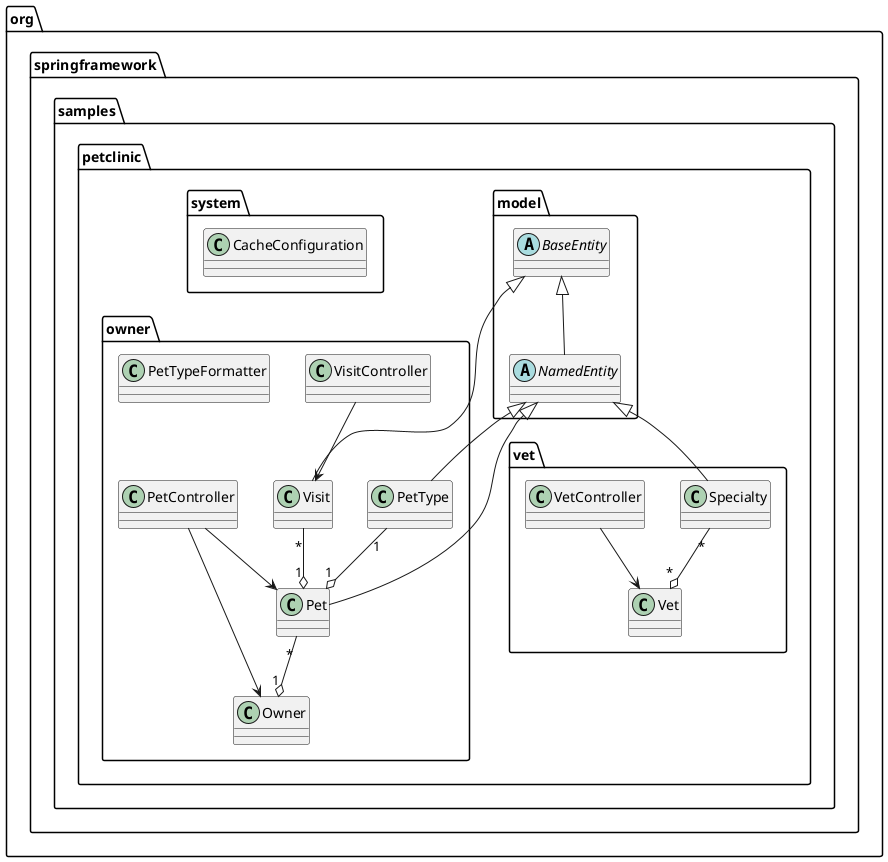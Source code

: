 ```plantuml
@startuml
package org.springframework.samples.petclinic {
    package model {
        abstract class BaseEntity
        abstract class NamedEntity
    }
    
    package owner {
        class Owner
        class Pet
        class PetType
        class Visit
        class PetController
        class VisitController
        class PetTypeFormatter
    }
    
    package vet {
        class Vet
        class Specialty
        class VetController
    }
    
    package system {
        class CacheConfiguration
    }
}

BaseEntity <|-- NamedEntity
NamedEntity <|-- PetType
NamedEntity <|-- Pet
NamedEntity <|-- Specialty
BaseEntity <|-- Visit

Pet "*" --o "1" Owner
Visit "*" --o "1" Pet
PetType "1" --o "1" Pet
Specialty "*" --o "*" Vet

PetController --> Owner
PetController --> Pet
VisitController --> Visit
VetController --> Vet

@enduml
```

